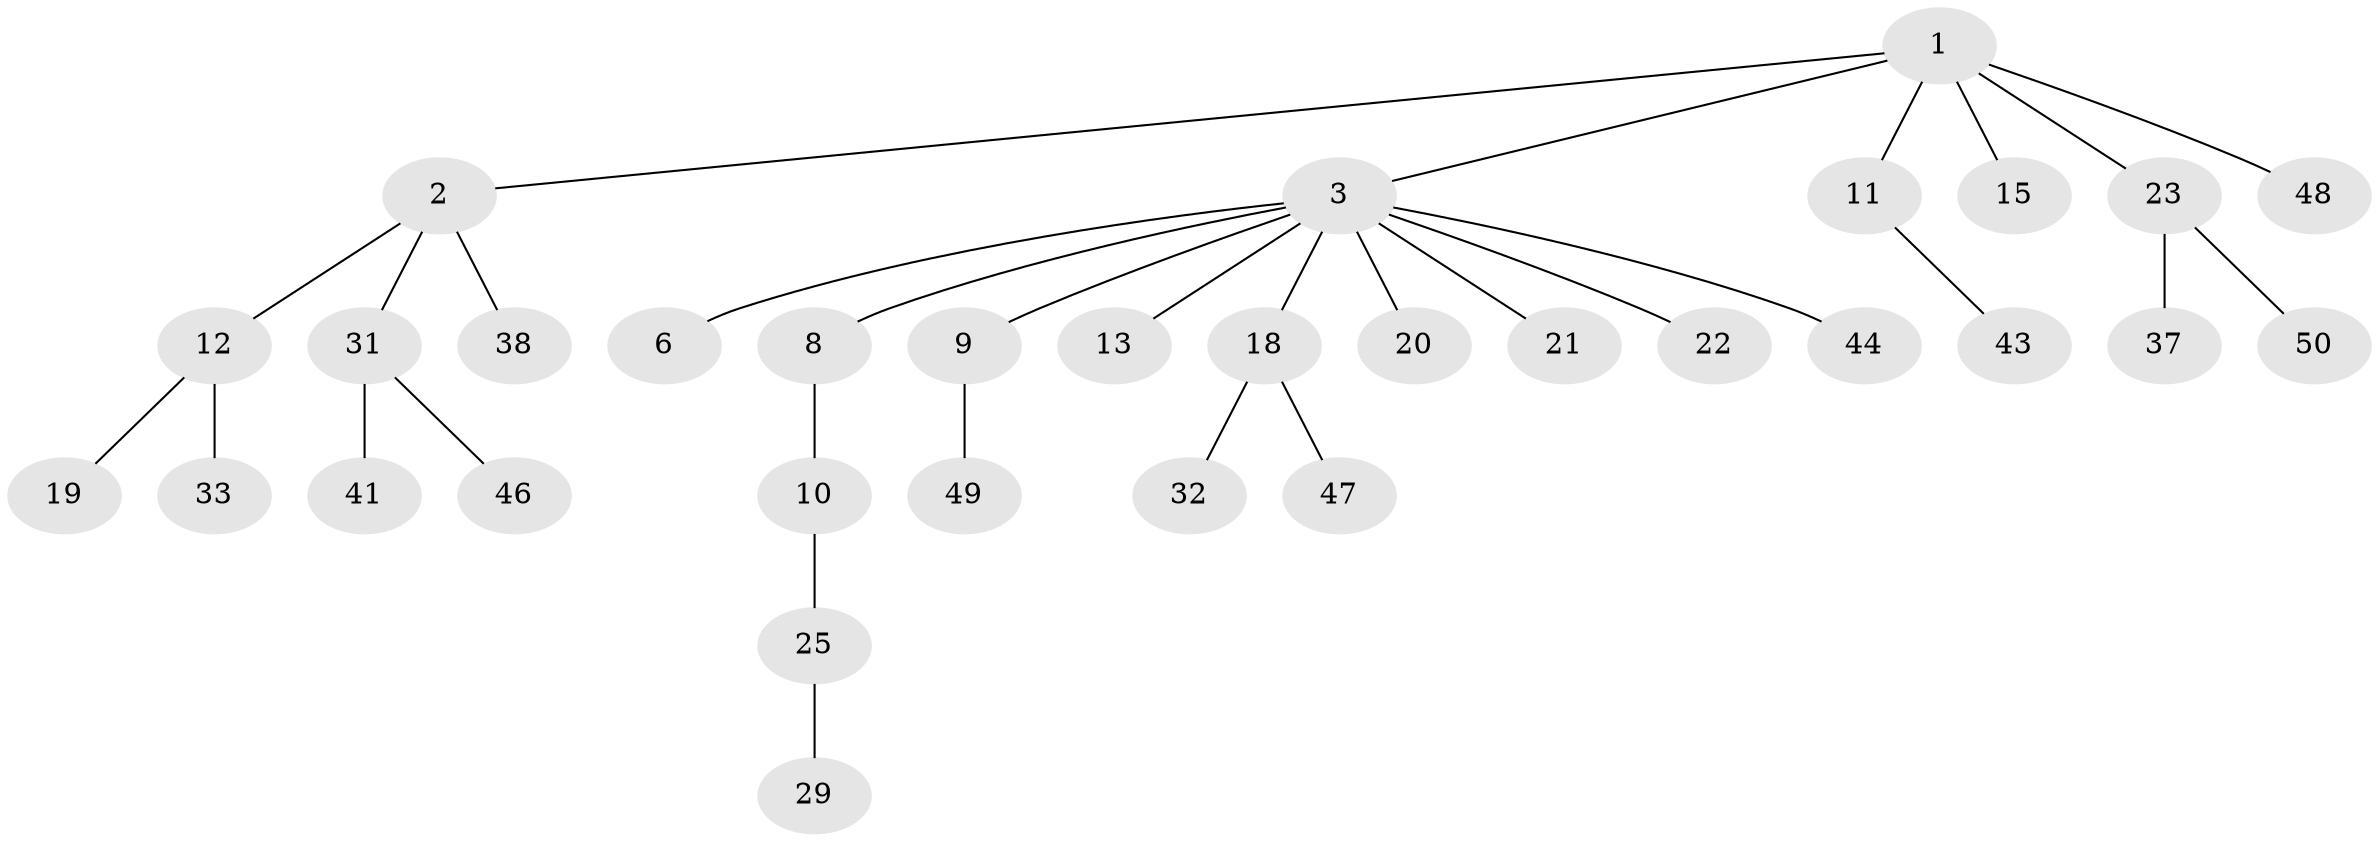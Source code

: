 // original degree distribution, {5: 0.02, 4: 0.02, 6: 0.04, 3: 0.18, 2: 0.26, 1: 0.48}
// Generated by graph-tools (version 1.1) at 2025/42/03/06/25 10:42:03]
// undirected, 32 vertices, 31 edges
graph export_dot {
graph [start="1"]
  node [color=gray90,style=filled];
  1 [super="+4"];
  2 [super="+7"];
  3 [super="+5"];
  6 [super="+28"];
  8 [super="+14"];
  9 [super="+27"];
  10 [super="+42"];
  11 [super="+24"];
  12 [super="+17"];
  13 [super="+16"];
  15 [super="+30"];
  18 [super="+34"];
  19;
  20 [super="+40"];
  21;
  22;
  23 [super="+26"];
  25 [super="+36"];
  29;
  31 [super="+39"];
  32 [super="+45"];
  33 [super="+35"];
  37;
  38;
  41;
  43;
  44;
  46;
  47;
  48;
  49;
  50;
  1 -- 2;
  1 -- 3;
  1 -- 11;
  1 -- 48;
  1 -- 15;
  1 -- 23;
  2 -- 12;
  2 -- 38;
  2 -- 31;
  3 -- 6;
  3 -- 9;
  3 -- 13;
  3 -- 44;
  3 -- 18;
  3 -- 20;
  3 -- 21;
  3 -- 22;
  3 -- 8;
  8 -- 10;
  9 -- 49;
  10 -- 25;
  11 -- 43;
  12 -- 33;
  12 -- 19;
  18 -- 32;
  18 -- 47;
  23 -- 50;
  23 -- 37;
  25 -- 29;
  31 -- 41;
  31 -- 46;
}

